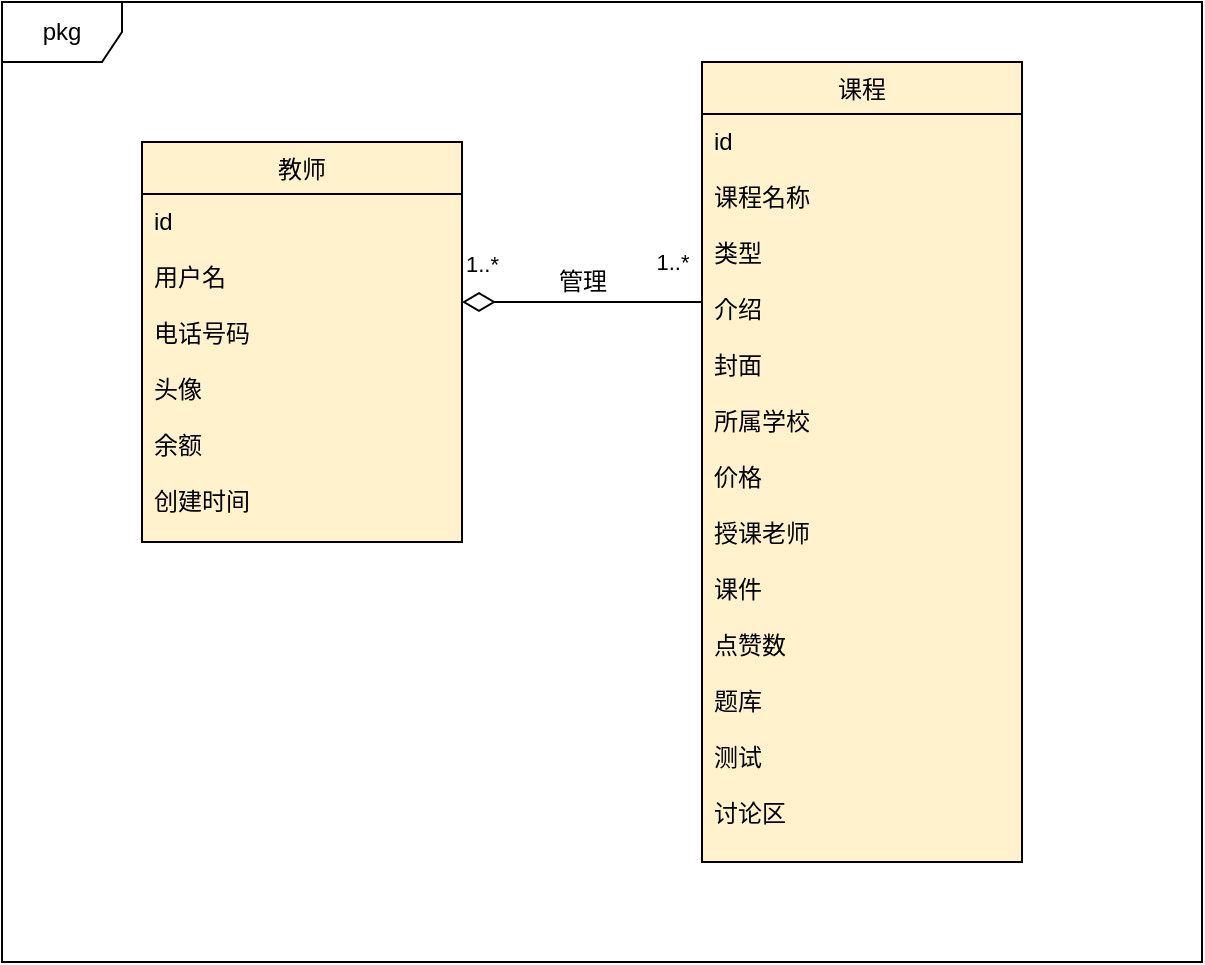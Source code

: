 <mxfile version="14.5.10" type="github">
  <diagram id="XyubVdRra6j7Q60mTtiW" name="第 1 页">
    <mxGraphModel dx="1037" dy="532" grid="1" gridSize="10" guides="1" tooltips="1" connect="1" arrows="1" fold="1" page="1" pageScale="1" pageWidth="850" pageHeight="1100" math="0" shadow="0">
      <root>
        <mxCell id="0" />
        <mxCell id="1" parent="0" />
        <mxCell id="MBQJDTBzXs8wUT_l3a-9-1" value="pkg" style="shape=umlFrame;whiteSpace=wrap;html=1;strokeColor=#000000;" vertex="1" parent="1">
          <mxGeometry x="90" y="170" width="600" height="480" as="geometry" />
        </mxCell>
        <mxCell id="MBQJDTBzXs8wUT_l3a-9-2" value="教师" style="swimlane;fontStyle=0;childLayout=stackLayout;horizontal=1;startSize=26;fillColor=#fff2cc;horizontalStack=0;resizeParent=1;resizeParentMax=0;resizeLast=0;collapsible=1;marginBottom=0;" vertex="1" parent="1">
          <mxGeometry x="160" y="240" width="160" height="200" as="geometry" />
        </mxCell>
        <mxCell id="MBQJDTBzXs8wUT_l3a-9-3" value="id&#xa;&#xa;用户名&#xa;&#xa;电话号码&#xa;&#xa;头像&#xa;&#xa;余额&#xa;&#xa;创建时间" style="text;fillColor=#fff2cc;align=left;verticalAlign=top;spacingLeft=4;spacingRight=4;overflow=hidden;rotatable=0;points=[[0,0.5],[1,0.5]];portConstraint=eastwest;strokeColor=#000000;" vertex="1" parent="MBQJDTBzXs8wUT_l3a-9-2">
          <mxGeometry y="26" width="160" height="174" as="geometry" />
        </mxCell>
        <mxCell id="MBQJDTBzXs8wUT_l3a-9-4" value="1..*" style="endArrow=none;html=1;endSize=12;startArrow=diamondThin;startSize=14;startFill=0;edgeStyle=orthogonalEdgeStyle;align=left;verticalAlign=bottom;endFill=0;" edge="1" parent="1">
          <mxGeometry x="-1" y="10" relative="1" as="geometry">
            <mxPoint x="320" y="320" as="sourcePoint" />
            <mxPoint x="440" y="320" as="targetPoint" />
            <mxPoint as="offset" />
          </mxGeometry>
        </mxCell>
        <mxCell id="MBQJDTBzXs8wUT_l3a-9-5" value="1..*" style="edgeLabel;html=1;align=center;verticalAlign=middle;resizable=0;points=[];" vertex="1" connectable="0" parent="MBQJDTBzXs8wUT_l3a-9-4">
          <mxGeometry x="0.767" y="3" relative="1" as="geometry">
            <mxPoint x="-1" y="-17" as="offset" />
          </mxGeometry>
        </mxCell>
        <mxCell id="MBQJDTBzXs8wUT_l3a-9-6" value="课程" style="swimlane;fontStyle=0;childLayout=stackLayout;horizontal=1;startSize=26;fillColor=#fff2cc;horizontalStack=0;resizeParent=1;resizeParentMax=0;resizeLast=0;collapsible=1;marginBottom=0;" vertex="1" parent="1">
          <mxGeometry x="440" y="200" width="160" height="400" as="geometry" />
        </mxCell>
        <mxCell id="MBQJDTBzXs8wUT_l3a-9-7" value="id&#xa;&#xa;课程名称&#xa;&#xa;类型&#xa;&#xa;介绍&#xa;&#xa;封面&#xa;&#xa;所属学校&#xa;&#xa;价格&#xa;&#xa;授课老师&#xa;&#xa;课件&#xa;&#xa;点赞数&#xa;&#xa;题库&#xa;&#xa;测试&#xa;&#xa;讨论区" style="text;fillColor=#fff2cc;align=left;verticalAlign=top;spacingLeft=4;spacingRight=4;overflow=hidden;rotatable=0;points=[[0,0.5],[1,0.5]];portConstraint=eastwest;strokeColor=#000000;" vertex="1" parent="MBQJDTBzXs8wUT_l3a-9-6">
          <mxGeometry y="26" width="160" height="374" as="geometry" />
        </mxCell>
        <mxCell id="MBQJDTBzXs8wUT_l3a-9-8" value="管理" style="text;html=1;resizable=0;autosize=1;align=center;verticalAlign=middle;points=[];fillColor=none;strokeColor=none;rounded=0;" vertex="1" parent="1">
          <mxGeometry x="360" y="300" width="40" height="20" as="geometry" />
        </mxCell>
      </root>
    </mxGraphModel>
  </diagram>
</mxfile>

